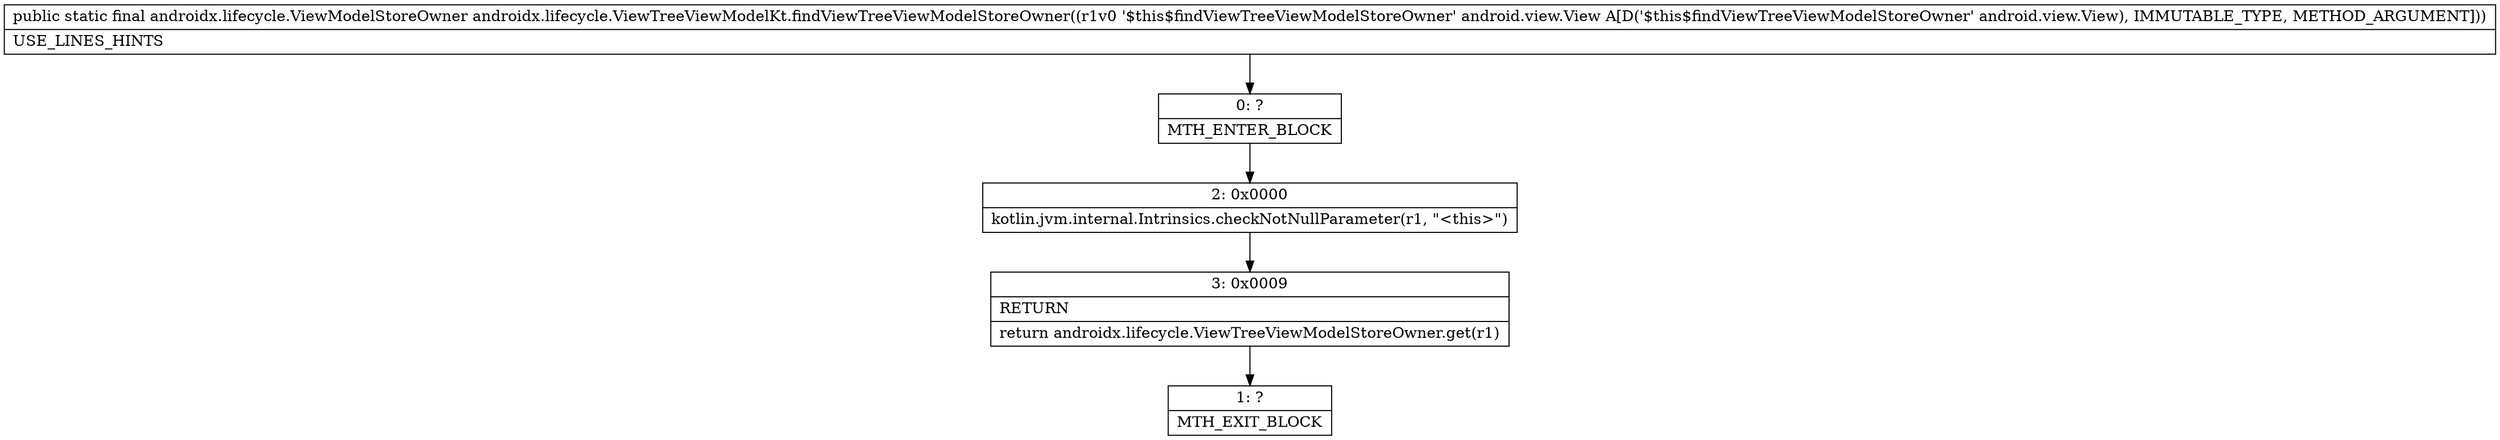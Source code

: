 digraph "CFG forandroidx.lifecycle.ViewTreeViewModelKt.findViewTreeViewModelStoreOwner(Landroid\/view\/View;)Landroidx\/lifecycle\/ViewModelStoreOwner;" {
Node_0 [shape=record,label="{0\:\ ?|MTH_ENTER_BLOCK\l}"];
Node_2 [shape=record,label="{2\:\ 0x0000|kotlin.jvm.internal.Intrinsics.checkNotNullParameter(r1, \"\<this\>\")\l}"];
Node_3 [shape=record,label="{3\:\ 0x0009|RETURN\l|return androidx.lifecycle.ViewTreeViewModelStoreOwner.get(r1)\l}"];
Node_1 [shape=record,label="{1\:\ ?|MTH_EXIT_BLOCK\l}"];
MethodNode[shape=record,label="{public static final androidx.lifecycle.ViewModelStoreOwner androidx.lifecycle.ViewTreeViewModelKt.findViewTreeViewModelStoreOwner((r1v0 '$this$findViewTreeViewModelStoreOwner' android.view.View A[D('$this$findViewTreeViewModelStoreOwner' android.view.View), IMMUTABLE_TYPE, METHOD_ARGUMENT]))  | USE_LINES_HINTS\l}"];
MethodNode -> Node_0;Node_0 -> Node_2;
Node_2 -> Node_3;
Node_3 -> Node_1;
}

